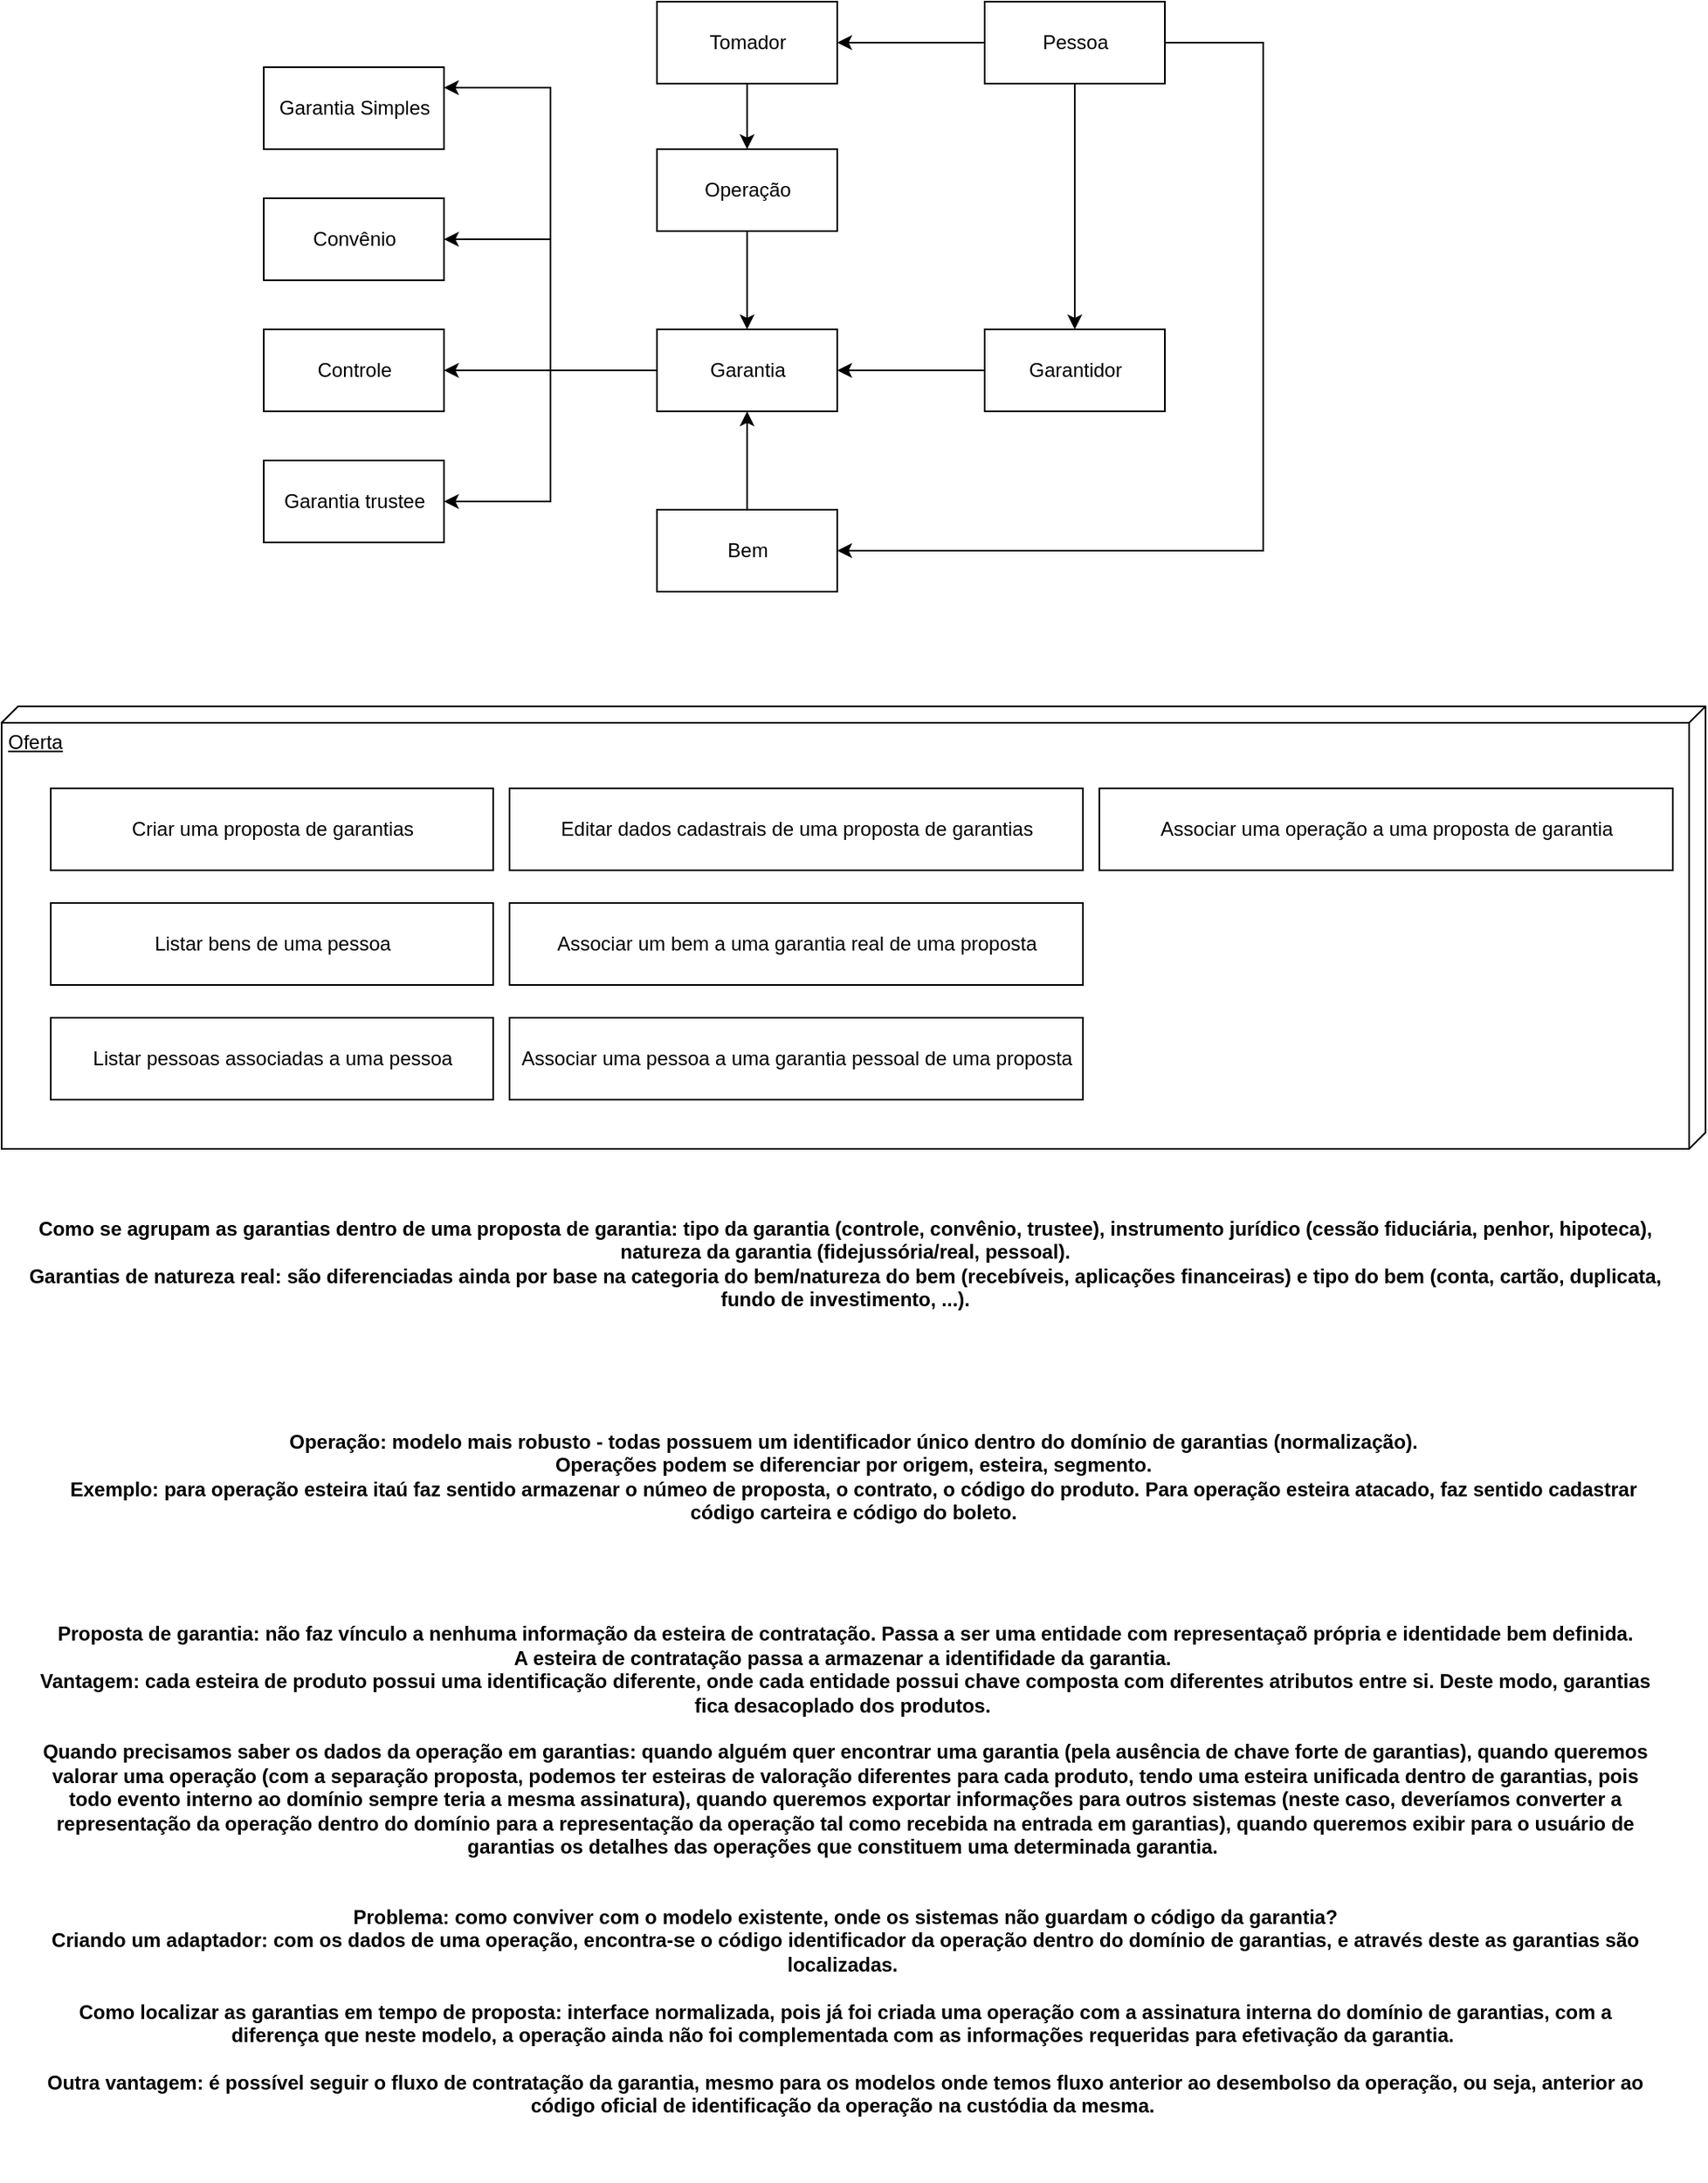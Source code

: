 <mxfile version="14.8.2" type="github"><diagram id="9tG-6ep-Sxh6f4wIrAkZ" name="Page-1"><mxGraphModel dx="1417" dy="725" grid="1" gridSize="10" guides="1" tooltips="1" connect="1" arrows="1" fold="1" page="1" pageScale="1" pageWidth="827" pageHeight="1169" math="0" shadow="0"><root><mxCell id="0"/><mxCell id="1" parent="0"/><mxCell id="LSERMoznNzm-4A9ADKQw-30" style="edgeStyle=orthogonalEdgeStyle;rounded=0;orthogonalLoop=1;jettySize=auto;html=1;entryX=1;entryY=0.25;entryDx=0;entryDy=0;" edge="1" parent="1" source="LSERMoznNzm-4A9ADKQw-13" target="LSERMoznNzm-4A9ADKQw-26"><mxGeometry relative="1" as="geometry"/></mxCell><mxCell id="LSERMoznNzm-4A9ADKQw-31" style="edgeStyle=orthogonalEdgeStyle;rounded=0;orthogonalLoop=1;jettySize=auto;html=1;entryX=1;entryY=0.5;entryDx=0;entryDy=0;" edge="1" parent="1" source="LSERMoznNzm-4A9ADKQw-13" target="LSERMoznNzm-4A9ADKQw-27"><mxGeometry relative="1" as="geometry"/></mxCell><mxCell id="LSERMoznNzm-4A9ADKQw-32" style="edgeStyle=orthogonalEdgeStyle;rounded=0;orthogonalLoop=1;jettySize=auto;html=1;" edge="1" parent="1" source="LSERMoznNzm-4A9ADKQw-13" target="LSERMoznNzm-4A9ADKQw-28"><mxGeometry relative="1" as="geometry"/></mxCell><mxCell id="LSERMoznNzm-4A9ADKQw-33" style="edgeStyle=orthogonalEdgeStyle;rounded=0;orthogonalLoop=1;jettySize=auto;html=1;entryX=1;entryY=0.5;entryDx=0;entryDy=0;" edge="1" parent="1" source="LSERMoznNzm-4A9ADKQw-13" target="LSERMoznNzm-4A9ADKQw-29"><mxGeometry relative="1" as="geometry"/></mxCell><mxCell id="LSERMoznNzm-4A9ADKQw-13" value="Garantia" style="html=1;" vertex="1" parent="1"><mxGeometry x="450" y="240" width="110" height="50" as="geometry"/></mxCell><mxCell id="LSERMoznNzm-4A9ADKQw-22" style="edgeStyle=orthogonalEdgeStyle;rounded=0;orthogonalLoop=1;jettySize=auto;html=1;" edge="1" parent="1" source="LSERMoznNzm-4A9ADKQw-14" target="LSERMoznNzm-4A9ADKQw-13"><mxGeometry relative="1" as="geometry"/></mxCell><mxCell id="LSERMoznNzm-4A9ADKQw-14" value="Operação" style="html=1;" vertex="1" parent="1"><mxGeometry x="450" y="130" width="110" height="50" as="geometry"/></mxCell><mxCell id="LSERMoznNzm-4A9ADKQw-19" style="edgeStyle=orthogonalEdgeStyle;rounded=0;orthogonalLoop=1;jettySize=auto;html=1;entryX=1;entryY=0.5;entryDx=0;entryDy=0;" edge="1" parent="1" source="LSERMoznNzm-4A9ADKQw-15" target="LSERMoznNzm-4A9ADKQw-17"><mxGeometry relative="1" as="geometry"/></mxCell><mxCell id="LSERMoznNzm-4A9ADKQw-20" style="edgeStyle=orthogonalEdgeStyle;rounded=0;orthogonalLoop=1;jettySize=auto;html=1;" edge="1" parent="1" source="LSERMoznNzm-4A9ADKQw-15" target="LSERMoznNzm-4A9ADKQw-16"><mxGeometry relative="1" as="geometry"/></mxCell><mxCell id="LSERMoznNzm-4A9ADKQw-25" style="edgeStyle=orthogonalEdgeStyle;rounded=0;orthogonalLoop=1;jettySize=auto;html=1;entryX=1;entryY=0.5;entryDx=0;entryDy=0;" edge="1" parent="1" source="LSERMoznNzm-4A9ADKQw-15" target="LSERMoznNzm-4A9ADKQw-18"><mxGeometry relative="1" as="geometry"><Array as="points"><mxPoint x="820" y="65"/><mxPoint x="820" y="375"/></Array></mxGeometry></mxCell><mxCell id="LSERMoznNzm-4A9ADKQw-15" value="Pessoa" style="html=1;" vertex="1" parent="1"><mxGeometry x="650" y="40" width="110" height="50" as="geometry"/></mxCell><mxCell id="LSERMoznNzm-4A9ADKQw-23" style="edgeStyle=orthogonalEdgeStyle;rounded=0;orthogonalLoop=1;jettySize=auto;html=1;entryX=1;entryY=0.5;entryDx=0;entryDy=0;" edge="1" parent="1" source="LSERMoznNzm-4A9ADKQw-16" target="LSERMoznNzm-4A9ADKQw-13"><mxGeometry relative="1" as="geometry"/></mxCell><mxCell id="LSERMoznNzm-4A9ADKQw-16" value="Garantidor" style="html=1;" vertex="1" parent="1"><mxGeometry x="650" y="240" width="110" height="50" as="geometry"/></mxCell><mxCell id="LSERMoznNzm-4A9ADKQw-21" style="edgeStyle=orthogonalEdgeStyle;rounded=0;orthogonalLoop=1;jettySize=auto;html=1;" edge="1" parent="1" source="LSERMoznNzm-4A9ADKQw-17" target="LSERMoznNzm-4A9ADKQw-14"><mxGeometry relative="1" as="geometry"/></mxCell><mxCell id="LSERMoznNzm-4A9ADKQw-17" value="Tomador" style="html=1;" vertex="1" parent="1"><mxGeometry x="450" y="40" width="110" height="50" as="geometry"/></mxCell><mxCell id="LSERMoznNzm-4A9ADKQw-24" style="edgeStyle=orthogonalEdgeStyle;rounded=0;orthogonalLoop=1;jettySize=auto;html=1;" edge="1" parent="1" source="LSERMoznNzm-4A9ADKQw-18" target="LSERMoznNzm-4A9ADKQw-13"><mxGeometry relative="1" as="geometry"/></mxCell><mxCell id="LSERMoznNzm-4A9ADKQw-18" value="Bem" style="html=1;" vertex="1" parent="1"><mxGeometry x="450" y="350" width="110" height="50" as="geometry"/></mxCell><mxCell id="LSERMoznNzm-4A9ADKQw-26" value="Garantia Simples" style="html=1;" vertex="1" parent="1"><mxGeometry x="210" y="80" width="110" height="50" as="geometry"/></mxCell><mxCell id="LSERMoznNzm-4A9ADKQw-27" value="Convênio" style="html=1;" vertex="1" parent="1"><mxGeometry x="210" y="160" width="110" height="50" as="geometry"/></mxCell><mxCell id="LSERMoznNzm-4A9ADKQw-28" value="Controle" style="html=1;" vertex="1" parent="1"><mxGeometry x="210" y="240" width="110" height="50" as="geometry"/></mxCell><mxCell id="LSERMoznNzm-4A9ADKQw-29" value="Garantia trustee" style="html=1;" vertex="1" parent="1"><mxGeometry x="210" y="320" width="110" height="50" as="geometry"/></mxCell><mxCell id="LSERMoznNzm-4A9ADKQw-35" value="Oferta" style="verticalAlign=top;align=left;spacingTop=8;spacingLeft=2;spacingRight=12;shape=cube;size=10;direction=south;fontStyle=4;html=1;" vertex="1" parent="1"><mxGeometry x="50" y="470" width="1040" height="270" as="geometry"/></mxCell><mxCell id="LSERMoznNzm-4A9ADKQw-36" value="Criar uma proposta de garantias" style="html=1;" vertex="1" parent="1"><mxGeometry x="80" y="520" width="270" height="50" as="geometry"/></mxCell><mxCell id="LSERMoznNzm-4A9ADKQw-37" value="Listar bens de uma pessoa" style="html=1;" vertex="1" parent="1"><mxGeometry x="80" y="590" width="270" height="50" as="geometry"/></mxCell><mxCell id="LSERMoznNzm-4A9ADKQw-38" value="Listar pessoas associadas a uma pessoa" style="html=1;" vertex="1" parent="1"><mxGeometry x="80" y="660" width="270" height="50" as="geometry"/></mxCell><mxCell id="LSERMoznNzm-4A9ADKQw-39" value="Associar um bem a uma garantia real de uma proposta" style="html=1;" vertex="1" parent="1"><mxGeometry x="360" y="590" width="350" height="50" as="geometry"/></mxCell><mxCell id="LSERMoznNzm-4A9ADKQw-40" value="Associar uma pessoa a uma garantia pessoal de uma proposta" style="html=1;" vertex="1" parent="1"><mxGeometry x="360" y="660" width="350" height="50" as="geometry"/></mxCell><mxCell id="LSERMoznNzm-4A9ADKQw-41" value="Editar dados cadastrais de uma proposta de garantias" style="html=1;" vertex="1" parent="1"><mxGeometry x="360" y="520" width="350" height="50" as="geometry"/></mxCell><mxCell id="LSERMoznNzm-4A9ADKQw-42" value="Associar uma operação a uma proposta de garantia" style="html=1;" vertex="1" parent="1"><mxGeometry x="720" y="520" width="350" height="50" as="geometry"/></mxCell><mxCell id="LSERMoznNzm-4A9ADKQw-44" value="Como se agrupam as garantias dentro de uma proposta de garantia: tipo da garantia (controle, convênio, trustee), instrumento jurídico (cessão fiduciária, penhor, hipoteca), natureza da garantia (fidejussória/real, pessoal).&#10;Garantias de natureza real: são diferenciadas ainda por base na categoria do bem/natureza do bem (recebíveis, aplicações financeiras) e tipo do bem (conta, cartão, duplicata, fundo de investimento, ...)." style="text;align=center;fontStyle=1;verticalAlign=middle;spacingLeft=3;spacingRight=3;strokeColor=none;rotatable=0;points=[[0,0.5],[1,0.5]];portConstraint=eastwest;whiteSpace=wrap;" vertex="1" parent="1"><mxGeometry x="50" y="760" width="1030" height="100" as="geometry"/></mxCell><mxCell id="LSERMoznNzm-4A9ADKQw-45" value="Operação: modelo mais robusto - todas possuem um identificador único dentro do domínio de garantias (normalização).&#10;Operações podem se diferenciar por origem, esteira, segmento.&#10;Exemplo: para operação esteira itaú faz sentido armazenar o númeo de proposta, o contrato, o código do produto. Para operação esteira atacado, faz sentido cadastrar código carteira e código do boleto." style="text;align=center;fontStyle=1;verticalAlign=middle;spacingLeft=3;spacingRight=3;strokeColor=none;rotatable=0;points=[[0,0.5],[1,0.5]];portConstraint=eastwest;whiteSpace=wrap;" vertex="1" parent="1"><mxGeometry x="70" y="880" width="1000" height="120" as="geometry"/></mxCell><mxCell id="LSERMoznNzm-4A9ADKQw-46" value="Proposta de garantia: não faz vínculo a nenhuma informação da esteira de contratação. Passa a ser uma entidade com representaçaõ própria e identidade bem definida.&#10;A esteira de contratação passa a armazenar a identifidade da garantia. &#10;Vantagem: cada esteira de produto possui uma identificação diferente, onde cada entidade possui chave composta com diferentes atributos entre si. Deste modo, garantias fica desacoplado dos produtos. &#10;&#10;Quando precisamos saber os dados da operação em garantias: quando alguém quer encontrar uma garantia (pela ausência de chave forte de garantias), quando queremos valorar uma operação (com a separação proposta, podemos ter esteiras de valoração diferentes para cada produto, tendo uma esteira unificada dentro de garantias, pois todo evento interno ao domínio sempre teria a mesma assinatura), quando queremos exportar informações para outros sistemas (neste caso, deveríamos converter a representação da operação dentro do domínio para a representação da operação tal como recebida na entrada em garantias), quando queremos exibir para o usuário de garantias os detalhes das operações que constituem uma determinada garantia. &#10;&#10;&#10;Problema: como conviver com o modelo existente, onde os sistemas não guardam o código da garantia?&#10;Criando um adaptador: com os dados de uma operação, encontra-se o código identificador da operação dentro do domínio de garantias, e através deste as garantias são localizadas. &#10;&#10;Como localizar as garantias em tempo de proposta: interface normalizada, pois já foi criada uma operação com a assinatura interna do domínio de garantias, com a diferença que neste modelo, a operação ainda não foi complementada com as informações requeridas para efetivação da garantia. &#10;&#10;Outra vantagem: é possível seguir o fluxo de contratação da garantia, mesmo para os modelos onde temos fluxo anterior ao desembolso da operação, ou seja, anterior ao código oficial de identificação da operação na custódia da mesma. " style="text;align=center;fontStyle=1;verticalAlign=middle;spacingLeft=3;spacingRight=3;strokeColor=none;rotatable=0;points=[[0,0.5],[1,0.5]];portConstraint=eastwest;whiteSpace=wrap;" vertex="1" parent="1"><mxGeometry x="65" y="990" width="1000" height="380" as="geometry"/></mxCell></root></mxGraphModel></diagram></mxfile>